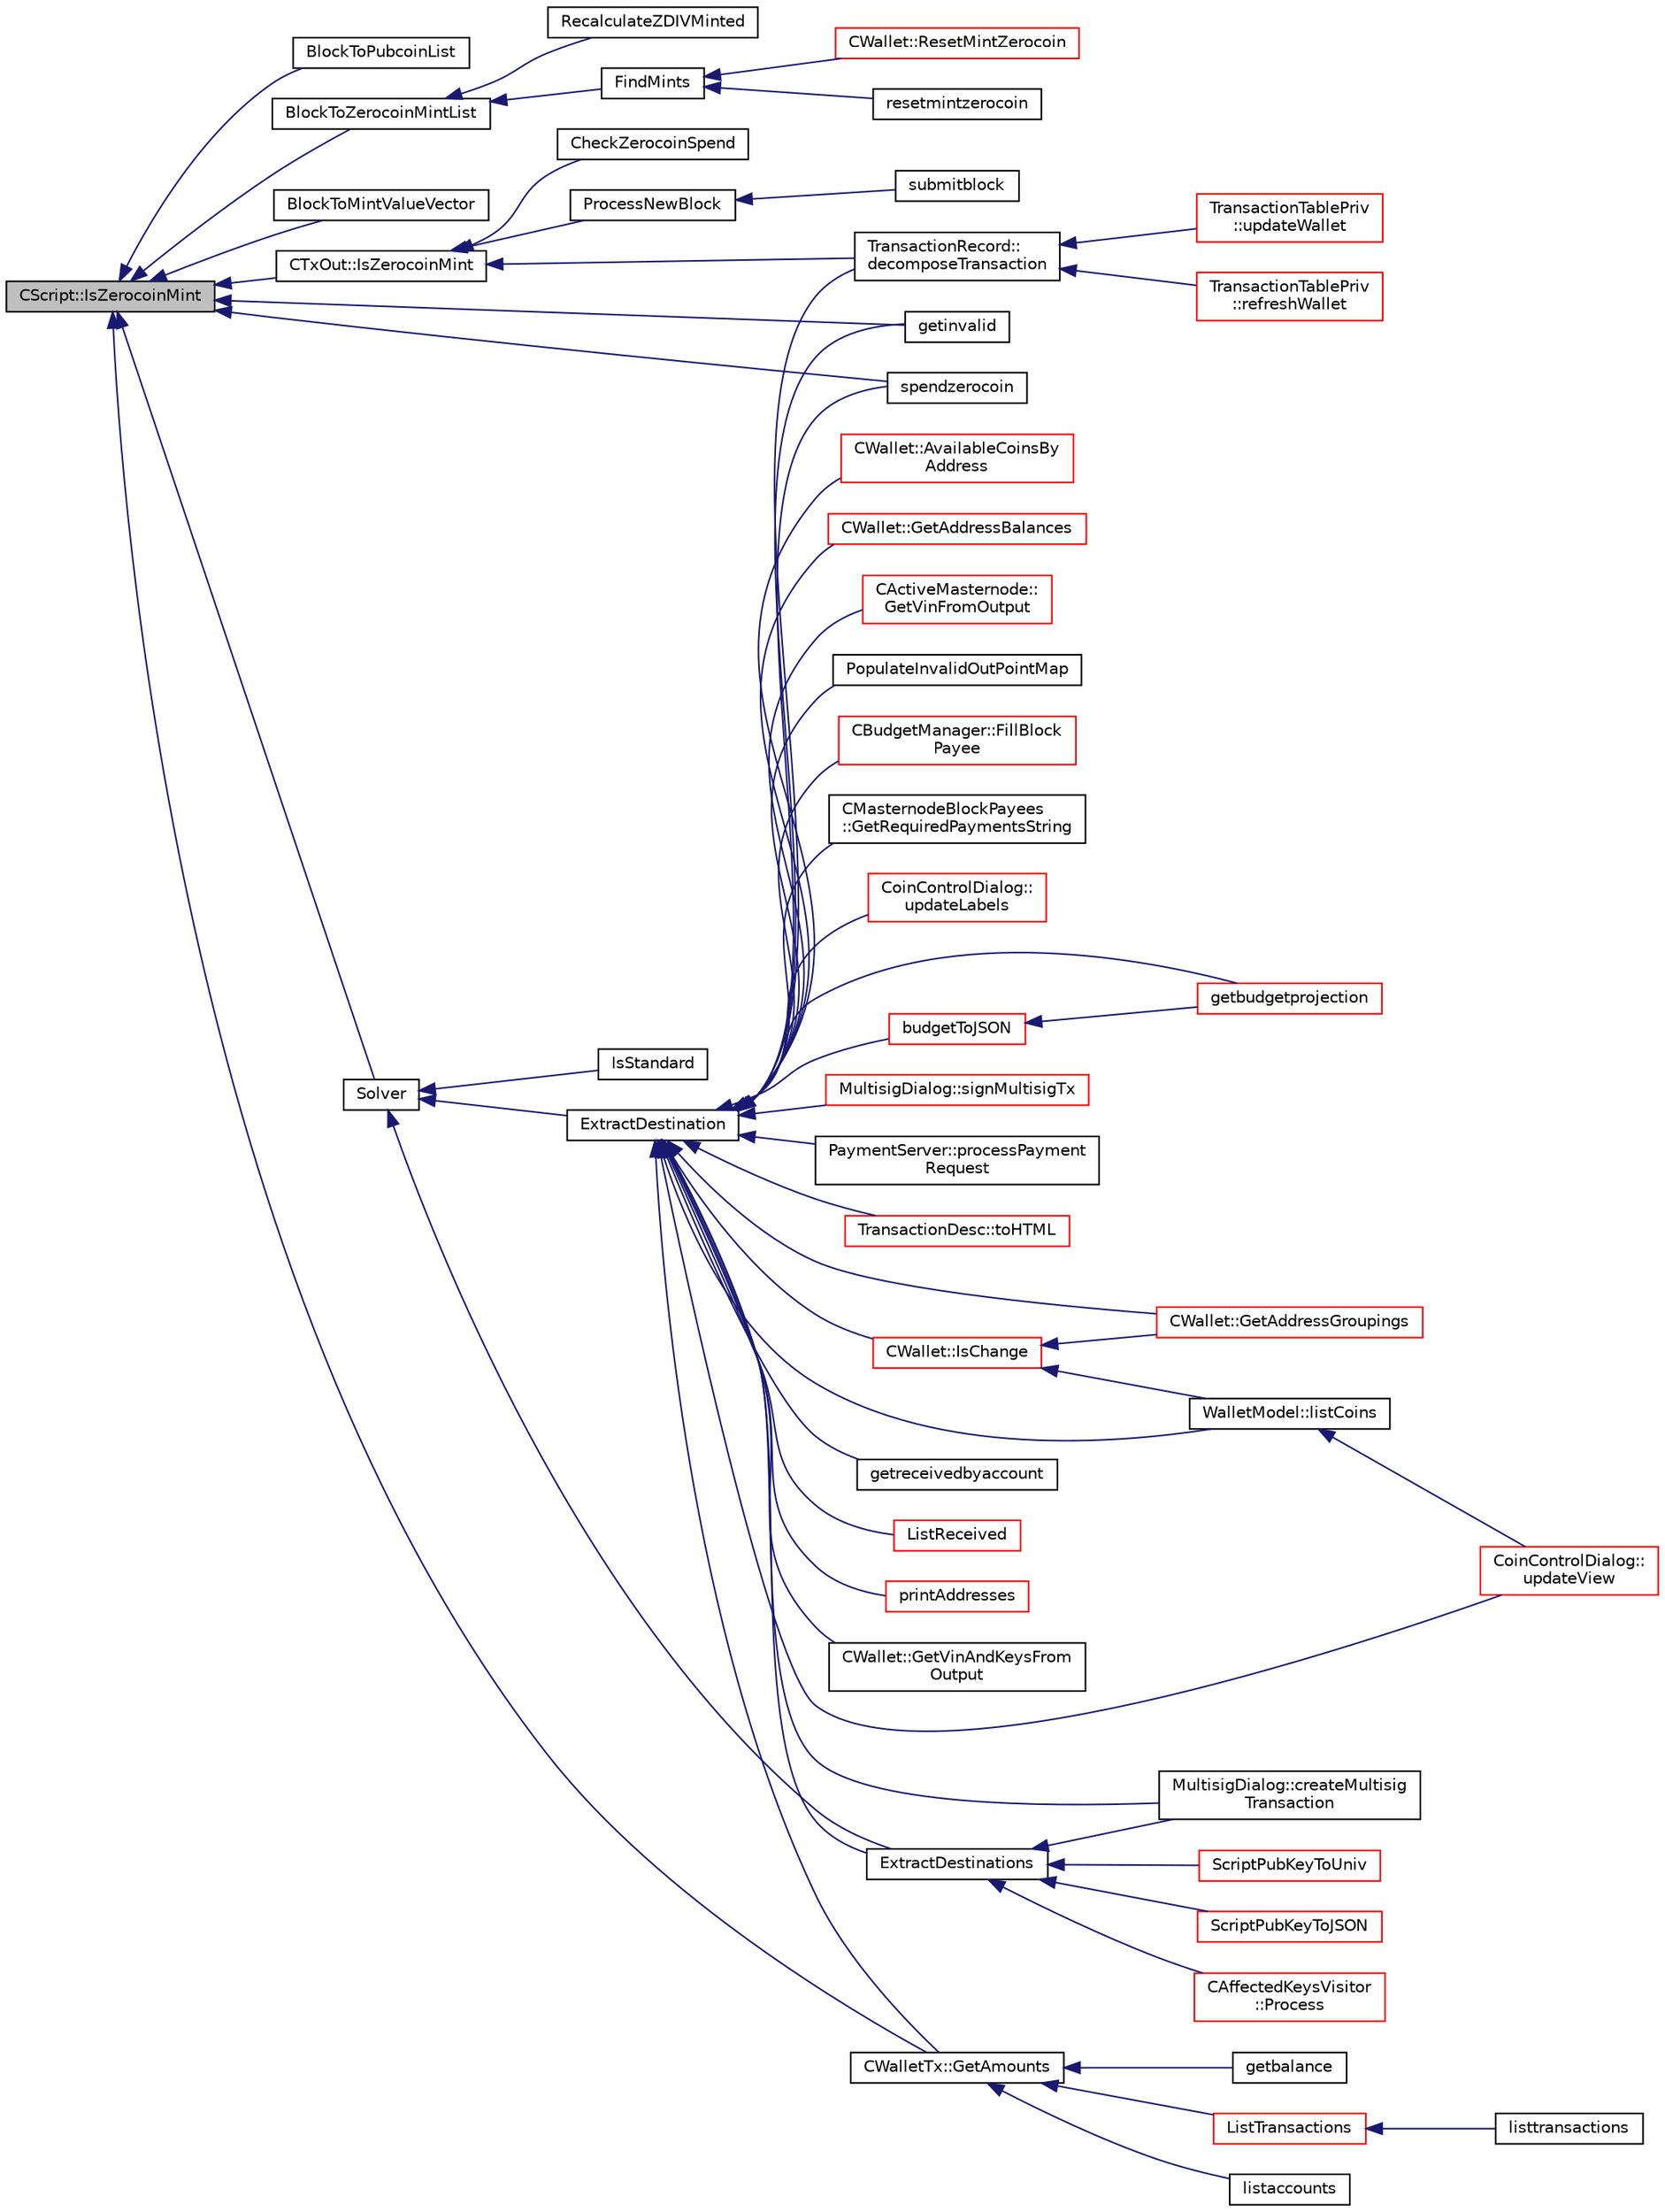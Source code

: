 digraph "CScript::IsZerocoinMint"
{
  edge [fontname="Helvetica",fontsize="10",labelfontname="Helvetica",labelfontsize="10"];
  node [fontname="Helvetica",fontsize="10",shape=record];
  rankdir="LR";
  Node651 [label="CScript::IsZerocoinMint",height=0.2,width=0.4,color="black", fillcolor="grey75", style="filled", fontcolor="black"];
  Node651 -> Node652 [dir="back",color="midnightblue",fontsize="10",style="solid",fontname="Helvetica"];
  Node652 [label="BlockToPubcoinList",height=0.2,width=0.4,color="black", fillcolor="white", style="filled",URL="$main_8h.html#a4834d60ccd1a14ab8f60f476de6e2eab"];
  Node651 -> Node653 [dir="back",color="midnightblue",fontsize="10",style="solid",fontname="Helvetica"];
  Node653 [label="BlockToZerocoinMintList",height=0.2,width=0.4,color="black", fillcolor="white", style="filled",URL="$main_8h.html#ac317d8f586a4d15e3a7e91debf18b646"];
  Node653 -> Node654 [dir="back",color="midnightblue",fontsize="10",style="solid",fontname="Helvetica"];
  Node654 [label="FindMints",height=0.2,width=0.4,color="black", fillcolor="white", style="filled",URL="$main_8h.html#a5bdf923beb5f3417fd033c28216b6acb"];
  Node654 -> Node655 [dir="back",color="midnightblue",fontsize="10",style="solid",fontname="Helvetica"];
  Node655 [label="resetmintzerocoin",height=0.2,width=0.4,color="black", fillcolor="white", style="filled",URL="$rpcwallet_8cpp.html#a9336d9bdaa3e1ebb98fb2cc6fdef1d9b"];
  Node654 -> Node656 [dir="back",color="midnightblue",fontsize="10",style="solid",fontname="Helvetica"];
  Node656 [label="CWallet::ResetMintZerocoin",height=0.2,width=0.4,color="red", fillcolor="white", style="filled",URL="$class_c_wallet.html#a48b81fb27683fe4693a7385909dcd391"];
  Node653 -> Node658 [dir="back",color="midnightblue",fontsize="10",style="solid",fontname="Helvetica"];
  Node658 [label="RecalculateZDIVMinted",height=0.2,width=0.4,color="black", fillcolor="white", style="filled",URL="$main_8h.html#a4143f85b263bcd3fc3915dbc19009495"];
  Node651 -> Node659 [dir="back",color="midnightblue",fontsize="10",style="solid",fontname="Helvetica"];
  Node659 [label="BlockToMintValueVector",height=0.2,width=0.4,color="black", fillcolor="white", style="filled",URL="$main_8h.html#a9a05ff47060060936db4e35eed620d3f"];
  Node651 -> Node660 [dir="back",color="midnightblue",fontsize="10",style="solid",fontname="Helvetica"];
  Node660 [label="CTxOut::IsZerocoinMint",height=0.2,width=0.4,color="black", fillcolor="white", style="filled",URL="$class_c_tx_out.html#a94d2d89e02ab1e8a7d0c2326aaa35725"];
  Node660 -> Node661 [dir="back",color="midnightblue",fontsize="10",style="solid",fontname="Helvetica"];
  Node661 [label="CheckZerocoinSpend",height=0.2,width=0.4,color="black", fillcolor="white", style="filled",URL="$main_8h.html#a807779481cfbaf0337e497e0c2644b1c"];
  Node660 -> Node662 [dir="back",color="midnightblue",fontsize="10",style="solid",fontname="Helvetica"];
  Node662 [label="ProcessNewBlock",height=0.2,width=0.4,color="black", fillcolor="white", style="filled",URL="$main_8h.html#abb32e71aca0c6a769d419194ada13851",tooltip="Process an incoming block. "];
  Node662 -> Node663 [dir="back",color="midnightblue",fontsize="10",style="solid",fontname="Helvetica"];
  Node663 [label="submitblock",height=0.2,width=0.4,color="black", fillcolor="white", style="filled",URL="$rpcmining_8cpp.html#a6fc1aa077add8cb1c74207056616134d"];
  Node660 -> Node664 [dir="back",color="midnightblue",fontsize="10",style="solid",fontname="Helvetica"];
  Node664 [label="TransactionRecord::\ldecomposeTransaction",height=0.2,width=0.4,color="black", fillcolor="white", style="filled",URL="$class_transaction_record.html#a9f5db4465fa5fdcc3f9af525096bcdb9"];
  Node664 -> Node665 [dir="back",color="midnightblue",fontsize="10",style="solid",fontname="Helvetica"];
  Node665 [label="TransactionTablePriv\l::refreshWallet",height=0.2,width=0.4,color="red", fillcolor="white", style="filled",URL="$class_transaction_table_priv.html#a1f81da5d7cfb2aac03a5e18e6bc91792"];
  Node664 -> Node667 [dir="back",color="midnightblue",fontsize="10",style="solid",fontname="Helvetica"];
  Node667 [label="TransactionTablePriv\l::updateWallet",height=0.2,width=0.4,color="red", fillcolor="white", style="filled",URL="$class_transaction_table_priv.html#a5a8454ce91251c4d9eb927bf2850745c"];
  Node651 -> Node669 [dir="back",color="midnightblue",fontsize="10",style="solid",fontname="Helvetica"];
  Node669 [label="getinvalid",height=0.2,width=0.4,color="black", fillcolor="white", style="filled",URL="$rpcblockchain_8cpp.html#a1a8c56576372cf3e61515c4b7b55e60f"];
  Node651 -> Node670 [dir="back",color="midnightblue",fontsize="10",style="solid",fontname="Helvetica"];
  Node670 [label="spendzerocoin",height=0.2,width=0.4,color="black", fillcolor="white", style="filled",URL="$rpcwallet_8cpp.html#adea64c692ec279a1a3a2c9143f264955"];
  Node651 -> Node671 [dir="back",color="midnightblue",fontsize="10",style="solid",fontname="Helvetica"];
  Node671 [label="Solver",height=0.2,width=0.4,color="black", fillcolor="white", style="filled",URL="$standard_8h.html#a81899059ee66f695aaf96a07d5e2ebdc",tooltip="Return public keys or hashes from scriptPubKey, for &#39;standard&#39; transaction types. ..."];
  Node671 -> Node672 [dir="back",color="midnightblue",fontsize="10",style="solid",fontname="Helvetica"];
  Node672 [label="IsStandard",height=0.2,width=0.4,color="black", fillcolor="white", style="filled",URL="$standard_8h.html#abb2b48ecfd43dcb01e25d9d4c333a340"];
  Node671 -> Node673 [dir="back",color="midnightblue",fontsize="10",style="solid",fontname="Helvetica"];
  Node673 [label="ExtractDestination",height=0.2,width=0.4,color="black", fillcolor="white", style="filled",URL="$standard_8h.html#a951f7e601746ae076afdf3169ecca2fc"];
  Node673 -> Node674 [dir="back",color="midnightblue",fontsize="10",style="solid",fontname="Helvetica"];
  Node674 [label="CActiveMasternode::\lGetVinFromOutput",height=0.2,width=0.4,color="red", fillcolor="white", style="filled",URL="$class_c_active_masternode.html#abc2ae1e24001f80ace4bbea2b6453944"];
  Node673 -> Node680 [dir="back",color="midnightblue",fontsize="10",style="solid",fontname="Helvetica"];
  Node680 [label="PopulateInvalidOutPointMap",height=0.2,width=0.4,color="black", fillcolor="white", style="filled",URL="$main_8h.html#ae7d38ec9b36061a4216d318d34dde6e2"];
  Node673 -> Node681 [dir="back",color="midnightblue",fontsize="10",style="solid",fontname="Helvetica"];
  Node681 [label="CBudgetManager::FillBlock\lPayee",height=0.2,width=0.4,color="red", fillcolor="white", style="filled",URL="$class_c_budget_manager.html#aa52f3ff6c434fa5bf1a9e40d41bf4ade"];
  Node673 -> Node683 [dir="back",color="midnightblue",fontsize="10",style="solid",fontname="Helvetica"];
  Node683 [label="CMasternodeBlockPayees\l::GetRequiredPaymentsString",height=0.2,width=0.4,color="black", fillcolor="white", style="filled",URL="$class_c_masternode_block_payees.html#a1026e555a9484567ea6cbfe8f90b428e"];
  Node673 -> Node684 [dir="back",color="midnightblue",fontsize="10",style="solid",fontname="Helvetica"];
  Node684 [label="CoinControlDialog::\lupdateLabels",height=0.2,width=0.4,color="red", fillcolor="white", style="filled",URL="$class_coin_control_dialog.html#a4fc60e89b097952ff22dc0f9c58c87d9"];
  Node673 -> Node718 [dir="back",color="midnightblue",fontsize="10",style="solid",fontname="Helvetica"];
  Node718 [label="CoinControlDialog::\lupdateView",height=0.2,width=0.4,color="red", fillcolor="white", style="filled",URL="$class_coin_control_dialog.html#aadea33050e5c1efd5eae8d2fcfa721f9"];
  Node673 -> Node721 [dir="back",color="midnightblue",fontsize="10",style="solid",fontname="Helvetica"];
  Node721 [label="MultisigDialog::createMultisig\lTransaction",height=0.2,width=0.4,color="black", fillcolor="white", style="filled",URL="$class_multisig_dialog.html#aef15617d396337a9ebdd9516f825ac4a"];
  Node673 -> Node722 [dir="back",color="midnightblue",fontsize="10",style="solid",fontname="Helvetica"];
  Node722 [label="MultisigDialog::signMultisigTx",height=0.2,width=0.4,color="red", fillcolor="white", style="filled",URL="$class_multisig_dialog.html#accd639f522281361bdf409e88909eb98"];
  Node673 -> Node724 [dir="back",color="midnightblue",fontsize="10",style="solid",fontname="Helvetica"];
  Node724 [label="PaymentServer::processPayment\lRequest",height=0.2,width=0.4,color="black", fillcolor="white", style="filled",URL="$class_payment_server.html#abe96a7c90755b8e1975e380b5a8228bd"];
  Node673 -> Node725 [dir="back",color="midnightblue",fontsize="10",style="solid",fontname="Helvetica"];
  Node725 [label="TransactionDesc::toHTML",height=0.2,width=0.4,color="red", fillcolor="white", style="filled",URL="$class_transaction_desc.html#ab7c9dbb2048aae121dd9d75df86e64f4"];
  Node673 -> Node664 [dir="back",color="midnightblue",fontsize="10",style="solid",fontname="Helvetica"];
  Node673 -> Node727 [dir="back",color="midnightblue",fontsize="10",style="solid",fontname="Helvetica"];
  Node727 [label="WalletModel::listCoins",height=0.2,width=0.4,color="black", fillcolor="white", style="filled",URL="$class_wallet_model.html#ae5ce26bba42701b45de766ef11cc9a47"];
  Node727 -> Node718 [dir="back",color="midnightblue",fontsize="10",style="solid",fontname="Helvetica"];
  Node673 -> Node669 [dir="back",color="midnightblue",fontsize="10",style="solid",fontname="Helvetica"];
  Node673 -> Node728 [dir="back",color="midnightblue",fontsize="10",style="solid",fontname="Helvetica"];
  Node728 [label="budgetToJSON",height=0.2,width=0.4,color="red", fillcolor="white", style="filled",URL="$rpcmasternode-budget_8cpp.html#a936b80f9033a0a5e8d4fa1a2079da90c"];
  Node728 -> Node729 [dir="back",color="midnightblue",fontsize="10",style="solid",fontname="Helvetica"];
  Node729 [label="getbudgetprojection",height=0.2,width=0.4,color="red", fillcolor="white", style="filled",URL="$rpcmasternode-budget_8cpp.html#a8e629a3c50d4496bdf961d2841754b27"];
  Node673 -> Node729 [dir="back",color="midnightblue",fontsize="10",style="solid",fontname="Helvetica"];
  Node673 -> Node732 [dir="back",color="midnightblue",fontsize="10",style="solid",fontname="Helvetica"];
  Node732 [label="getreceivedbyaccount",height=0.2,width=0.4,color="black", fillcolor="white", style="filled",URL="$rpcwallet_8cpp.html#a07526be5270b0e55b4a0b79c01205f3d"];
  Node673 -> Node733 [dir="back",color="midnightblue",fontsize="10",style="solid",fontname="Helvetica"];
  Node733 [label="ListReceived",height=0.2,width=0.4,color="red", fillcolor="white", style="filled",URL="$rpcwallet_8cpp.html#a0cc958f67a8d6d0002cb4fee19eddb5c"];
  Node673 -> Node736 [dir="back",color="midnightblue",fontsize="10",style="solid",fontname="Helvetica"];
  Node736 [label="printAddresses",height=0.2,width=0.4,color="red", fillcolor="white", style="filled",URL="$rpcwallet_8cpp.html#a4360b9e906ccc9414a35fc6cdc1f4517"];
  Node673 -> Node670 [dir="back",color="midnightblue",fontsize="10",style="solid",fontname="Helvetica"];
  Node673 -> Node738 [dir="back",color="midnightblue",fontsize="10",style="solid",fontname="Helvetica"];
  Node738 [label="ExtractDestinations",height=0.2,width=0.4,color="black", fillcolor="white", style="filled",URL="$standard_8h.html#a49e36ddce090cc66aba405c0755c8be7"];
  Node738 -> Node739 [dir="back",color="midnightblue",fontsize="10",style="solid",fontname="Helvetica"];
  Node739 [label="ScriptPubKeyToUniv",height=0.2,width=0.4,color="red", fillcolor="white", style="filled",URL="$core__write_8cpp.html#a4a51bf7268adbdcd58e7af445ea4db61"];
  Node738 -> Node721 [dir="back",color="midnightblue",fontsize="10",style="solid",fontname="Helvetica"];
  Node738 -> Node741 [dir="back",color="midnightblue",fontsize="10",style="solid",fontname="Helvetica"];
  Node741 [label="ScriptPubKeyToJSON",height=0.2,width=0.4,color="red", fillcolor="white", style="filled",URL="$rpcrawtransaction_8cpp.html#acb6efc0d76394e3858fe7451148069c2"];
  Node738 -> Node746 [dir="back",color="midnightblue",fontsize="10",style="solid",fontname="Helvetica"];
  Node746 [label="CAffectedKeysVisitor\l::Process",height=0.2,width=0.4,color="red", fillcolor="white", style="filled",URL="$class_c_affected_keys_visitor.html#a749859ce2a826e2d60c8fe31685efae3"];
  Node673 -> Node750 [dir="back",color="midnightblue",fontsize="10",style="solid",fontname="Helvetica"];
  Node750 [label="CWallet::GetVinAndKeysFrom\lOutput",height=0.2,width=0.4,color="black", fillcolor="white", style="filled",URL="$group__map_wallet.html#ga7621515b3195b8c8fb130c509725c9f2",tooltip="Extract txin information and keys from output. "];
  Node673 -> Node751 [dir="back",color="midnightblue",fontsize="10",style="solid",fontname="Helvetica"];
  Node751 [label="CWallet::IsChange",height=0.2,width=0.4,color="red", fillcolor="white", style="filled",URL="$group__map_wallet.html#gaba1c6108b7d2d3800dd487bab4c4c82e"];
  Node751 -> Node727 [dir="back",color="midnightblue",fontsize="10",style="solid",fontname="Helvetica"];
  Node751 -> Node752 [dir="back",color="midnightblue",fontsize="10",style="solid",fontname="Helvetica"];
  Node752 [label="CWallet::GetAddressGroupings",height=0.2,width=0.4,color="red", fillcolor="white", style="filled",URL="$group___actions.html#ga8eacbac6ad3697d90b98dfe02632f8ef"];
  Node673 -> Node757 [dir="back",color="midnightblue",fontsize="10",style="solid",fontname="Helvetica"];
  Node757 [label="CWalletTx::GetAmounts",height=0.2,width=0.4,color="black", fillcolor="white", style="filled",URL="$group__map_wallet.html#ga75c673700a9d5fa2b0ab63bfd094b045"];
  Node757 -> Node758 [dir="back",color="midnightblue",fontsize="10",style="solid",fontname="Helvetica"];
  Node758 [label="getbalance",height=0.2,width=0.4,color="black", fillcolor="white", style="filled",URL="$rpcwallet_8cpp.html#a1fdcef480c78c033eb587bd442ec305f"];
  Node757 -> Node759 [dir="back",color="midnightblue",fontsize="10",style="solid",fontname="Helvetica"];
  Node759 [label="ListTransactions",height=0.2,width=0.4,color="red", fillcolor="white", style="filled",URL="$rpcwallet_8cpp.html#a460d931e7f098979bea783409c971d53"];
  Node759 -> Node760 [dir="back",color="midnightblue",fontsize="10",style="solid",fontname="Helvetica"];
  Node760 [label="listtransactions",height=0.2,width=0.4,color="black", fillcolor="white", style="filled",URL="$rpcwallet_8cpp.html#a3247ccfc52f810122e28895d423e13fd"];
  Node757 -> Node763 [dir="back",color="midnightblue",fontsize="10",style="solid",fontname="Helvetica"];
  Node763 [label="listaccounts",height=0.2,width=0.4,color="black", fillcolor="white", style="filled",URL="$rpcwallet_8cpp.html#a0cd5dc1112a6c6d5a29a381cd7967fc5"];
  Node673 -> Node764 [dir="back",color="midnightblue",fontsize="10",style="solid",fontname="Helvetica"];
  Node764 [label="CWallet::AvailableCoinsBy\lAddress",height=0.2,width=0.4,color="red", fillcolor="white", style="filled",URL="$group___actions.html#gad32b1df139d0c2e26903f4e5ceaabe61"];
  Node673 -> Node766 [dir="back",color="midnightblue",fontsize="10",style="solid",fontname="Helvetica"];
  Node766 [label="CWallet::GetAddressBalances",height=0.2,width=0.4,color="red", fillcolor="white", style="filled",URL="$group___actions.html#gadf2b4ac337ddb271555985cec82e43e6"];
  Node673 -> Node752 [dir="back",color="midnightblue",fontsize="10",style="solid",fontname="Helvetica"];
  Node671 -> Node738 [dir="back",color="midnightblue",fontsize="10",style="solid",fontname="Helvetica"];
  Node651 -> Node757 [dir="back",color="midnightblue",fontsize="10",style="solid",fontname="Helvetica"];
}
